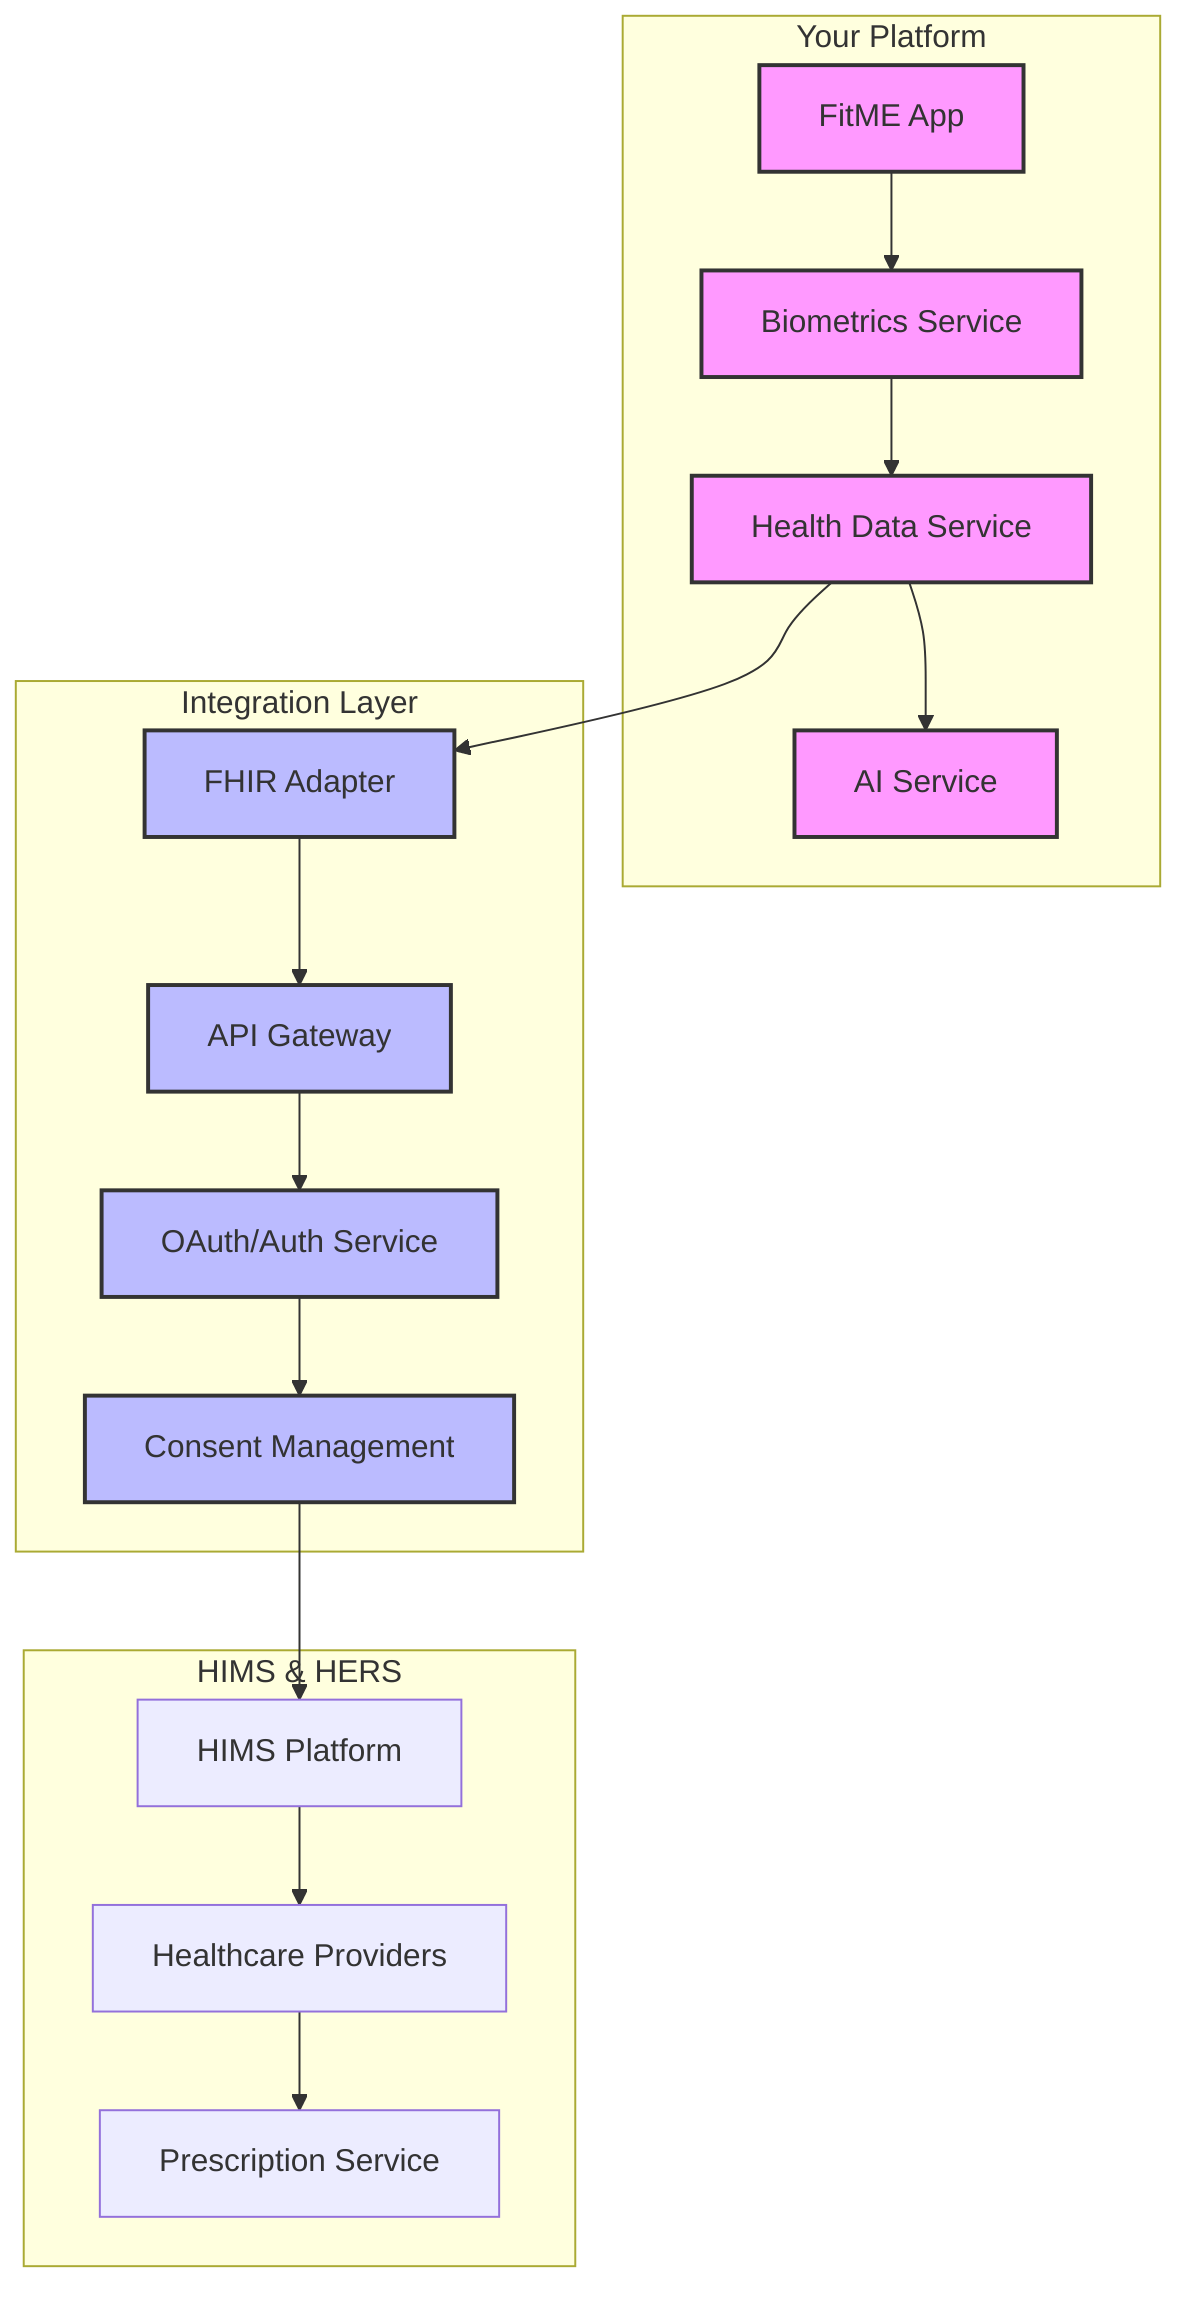graph TB
    subgraph "Your Platform"
        App[FitME App]
        Bio[Biometrics Service]
        Health[Health Data Service]
        AI[AI Service]
    end

    subgraph "Integration Layer"
        API[API Gateway]
        FHIR[FHIR Adapter]
        Auth[OAuth/Auth Service]
        Consent[Consent Management]
    end

    subgraph "HIMS & HERS"
        HP[HIMS Platform]
        Doc[Healthcare Providers]
        Rx[Prescription Service]
    end

    App --> Bio
    Bio --> Health
    Health --> AI
    
    Health --> FHIR
    FHIR --> API
    API --> Auth
    Auth --> Consent
    
    Consent --> HP
    HP --> Doc
    Doc --> Rx

    classDef primary fill:#f9f,stroke:#333,stroke-width:2px
    classDef integration fill:#bbf,stroke:#333,stroke-width:2px
    class App,Bio,Health,AI primary
    class API,FHIR,Auth,Consent integration
